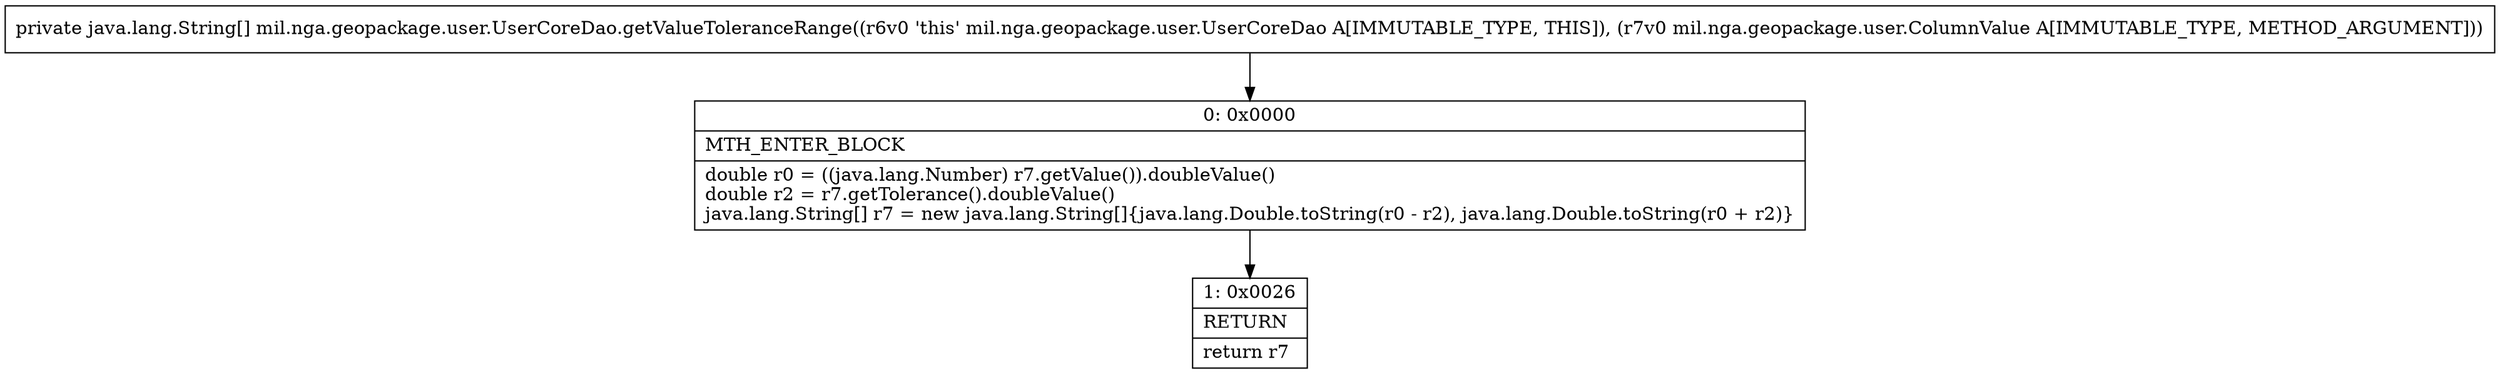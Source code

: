 digraph "CFG formil.nga.geopackage.user.UserCoreDao.getValueToleranceRange(Lmil\/nga\/geopackage\/user\/ColumnValue;)[Ljava\/lang\/String;" {
Node_0 [shape=record,label="{0\:\ 0x0000|MTH_ENTER_BLOCK\l|double r0 = ((java.lang.Number) r7.getValue()).doubleValue()\ldouble r2 = r7.getTolerance().doubleValue()\ljava.lang.String[] r7 = new java.lang.String[]\{java.lang.Double.toString(r0 \- r2), java.lang.Double.toString(r0 + r2)\}\l}"];
Node_1 [shape=record,label="{1\:\ 0x0026|RETURN\l|return r7\l}"];
MethodNode[shape=record,label="{private java.lang.String[] mil.nga.geopackage.user.UserCoreDao.getValueToleranceRange((r6v0 'this' mil.nga.geopackage.user.UserCoreDao A[IMMUTABLE_TYPE, THIS]), (r7v0 mil.nga.geopackage.user.ColumnValue A[IMMUTABLE_TYPE, METHOD_ARGUMENT])) }"];
MethodNode -> Node_0;
Node_0 -> Node_1;
}

